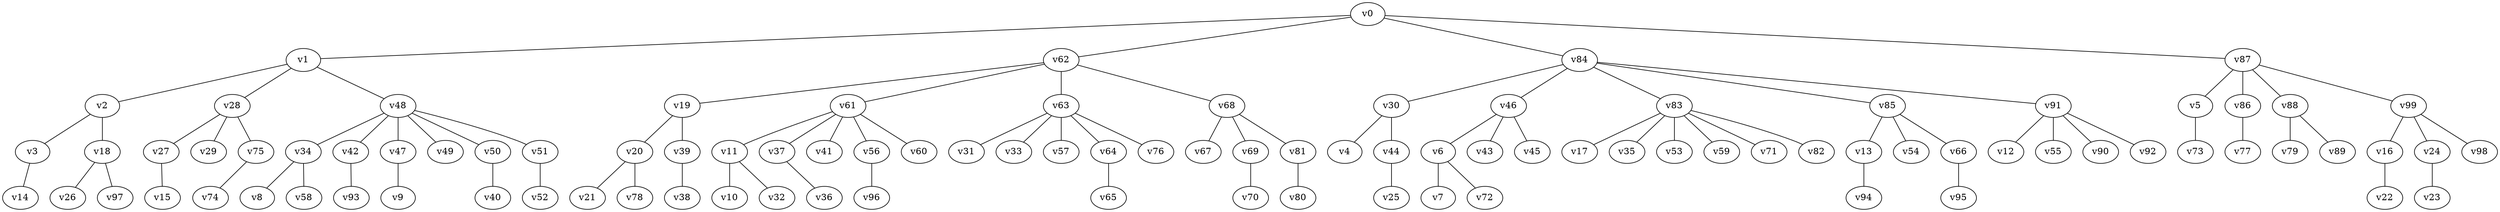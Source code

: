 // BFS tree produced by graphlab
graph gn100_bfs {
v0 -- v1;
v0 -- v62;
v0 -- v84;
v0 -- v87;
v1 -- v2;
v1 -- v28;
v1 -- v48;
v62 -- v19;
v62 -- v61;
v62 -- v63;
v62 -- v68;
v84 -- v30;
v84 -- v46;
v84 -- v83;
v84 -- v85;
v84 -- v91;
v87 -- v5;
v87 -- v86;
v87 -- v88;
v87 -- v99;
v2 -- v3;
v2 -- v18;
v28 -- v27;
v28 -- v29;
v28 -- v75;
v48 -- v34;
v48 -- v42;
v48 -- v47;
v48 -- v49;
v48 -- v50;
v48 -- v51;
v19 -- v20;
v19 -- v39;
v61 -- v11;
v61 -- v37;
v61 -- v41;
v61 -- v56;
v61 -- v60;
v63 -- v31;
v63 -- v33;
v63 -- v57;
v63 -- v64;
v63 -- v76;
v68 -- v67;
v68 -- v69;
v68 -- v81;
v30 -- v4;
v30 -- v44;
v46 -- v6;
v46 -- v43;
v46 -- v45;
v83 -- v17;
v83 -- v35;
v83 -- v53;
v83 -- v59;
v83 -- v71;
v83 -- v82;
v85 -- v13;
v85 -- v54;
v85 -- v66;
v91 -- v12;
v91 -- v55;
v91 -- v90;
v91 -- v92;
v5 -- v73;
v86 -- v77;
v88 -- v79;
v88 -- v89;
v99 -- v16;
v99 -- v24;
v99 -- v98;
v3 -- v14;
v18 -- v26;
v18 -- v97;
v27 -- v15;
v75 -- v74;
v34 -- v8;
v34 -- v58;
v42 -- v93;
v47 -- v9;
v50 -- v40;
v51 -- v52;
v20 -- v21;
v20 -- v78;
v39 -- v38;
v11 -- v10;
v11 -- v32;
v37 -- v36;
v56 -- v96;
v64 -- v65;
v69 -- v70;
v81 -- v80;
v44 -- v25;
v6 -- v7;
v6 -- v72;
v13 -- v94;
v66 -- v95;
v16 -- v22;
v24 -- v23;
}
// vertices = 100
// edges = 99
// runtime = 0 sec
// memory = 13 MB
